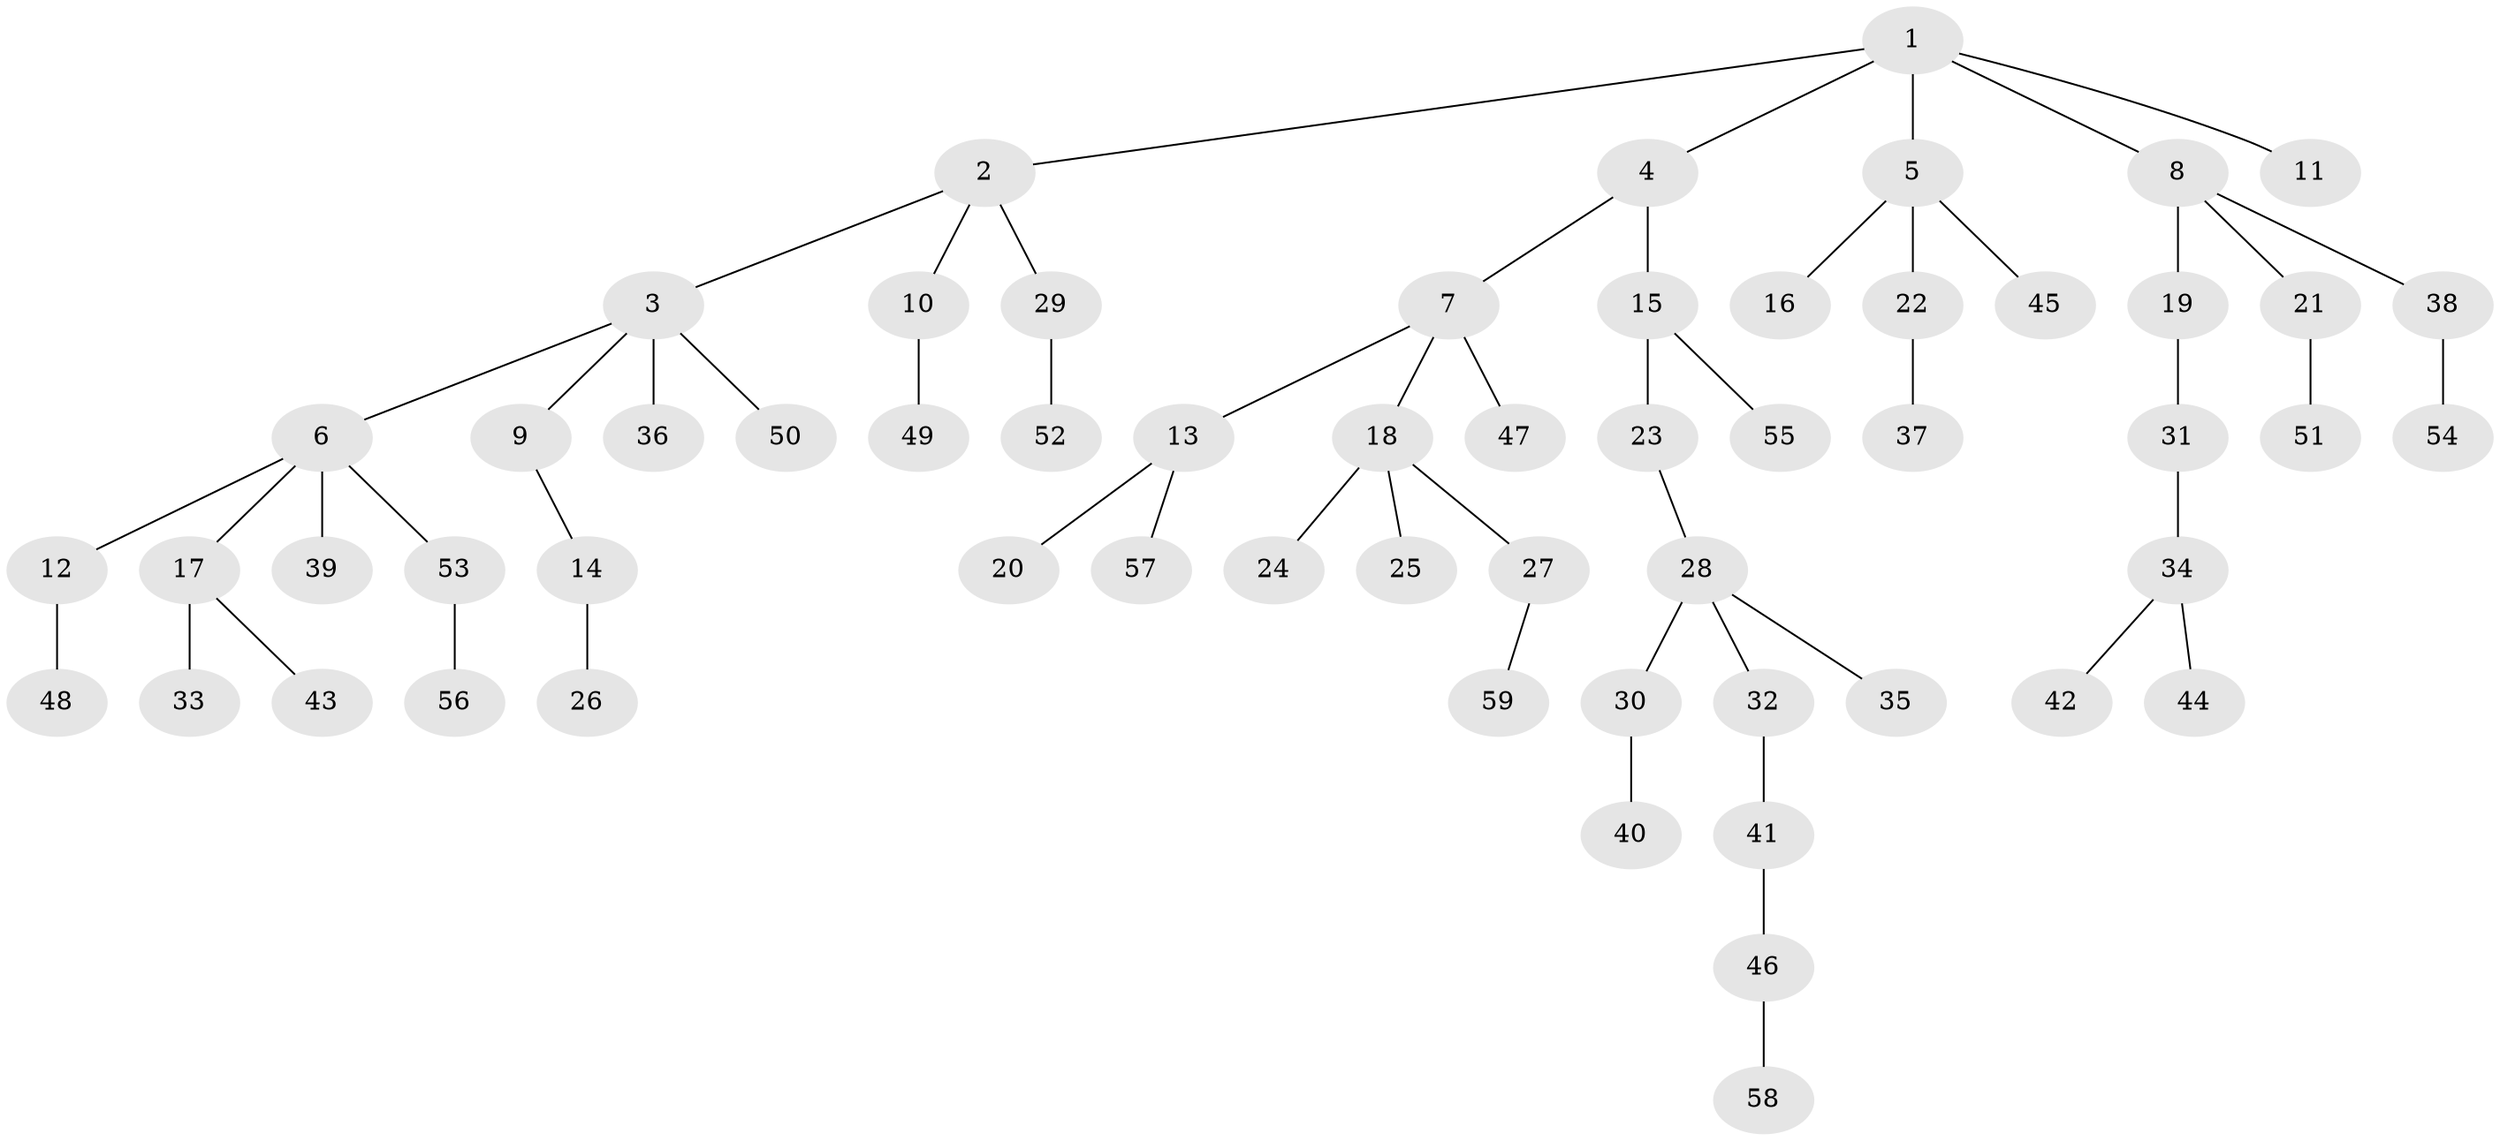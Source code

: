 // coarse degree distribution, {4: 0.1891891891891892, 3: 0.08108108108108109, 2: 0.21621621621621623, 1: 0.5135135135135135}
// Generated by graph-tools (version 1.1) at 2025/52/02/27/25 19:52:11]
// undirected, 59 vertices, 58 edges
graph export_dot {
graph [start="1"]
  node [color=gray90,style=filled];
  1;
  2;
  3;
  4;
  5;
  6;
  7;
  8;
  9;
  10;
  11;
  12;
  13;
  14;
  15;
  16;
  17;
  18;
  19;
  20;
  21;
  22;
  23;
  24;
  25;
  26;
  27;
  28;
  29;
  30;
  31;
  32;
  33;
  34;
  35;
  36;
  37;
  38;
  39;
  40;
  41;
  42;
  43;
  44;
  45;
  46;
  47;
  48;
  49;
  50;
  51;
  52;
  53;
  54;
  55;
  56;
  57;
  58;
  59;
  1 -- 2;
  1 -- 4;
  1 -- 5;
  1 -- 8;
  1 -- 11;
  2 -- 3;
  2 -- 10;
  2 -- 29;
  3 -- 6;
  3 -- 9;
  3 -- 36;
  3 -- 50;
  4 -- 7;
  4 -- 15;
  5 -- 16;
  5 -- 22;
  5 -- 45;
  6 -- 12;
  6 -- 17;
  6 -- 39;
  6 -- 53;
  7 -- 13;
  7 -- 18;
  7 -- 47;
  8 -- 19;
  8 -- 21;
  8 -- 38;
  9 -- 14;
  10 -- 49;
  12 -- 48;
  13 -- 20;
  13 -- 57;
  14 -- 26;
  15 -- 23;
  15 -- 55;
  17 -- 33;
  17 -- 43;
  18 -- 24;
  18 -- 25;
  18 -- 27;
  19 -- 31;
  21 -- 51;
  22 -- 37;
  23 -- 28;
  27 -- 59;
  28 -- 30;
  28 -- 32;
  28 -- 35;
  29 -- 52;
  30 -- 40;
  31 -- 34;
  32 -- 41;
  34 -- 42;
  34 -- 44;
  38 -- 54;
  41 -- 46;
  46 -- 58;
  53 -- 56;
}

